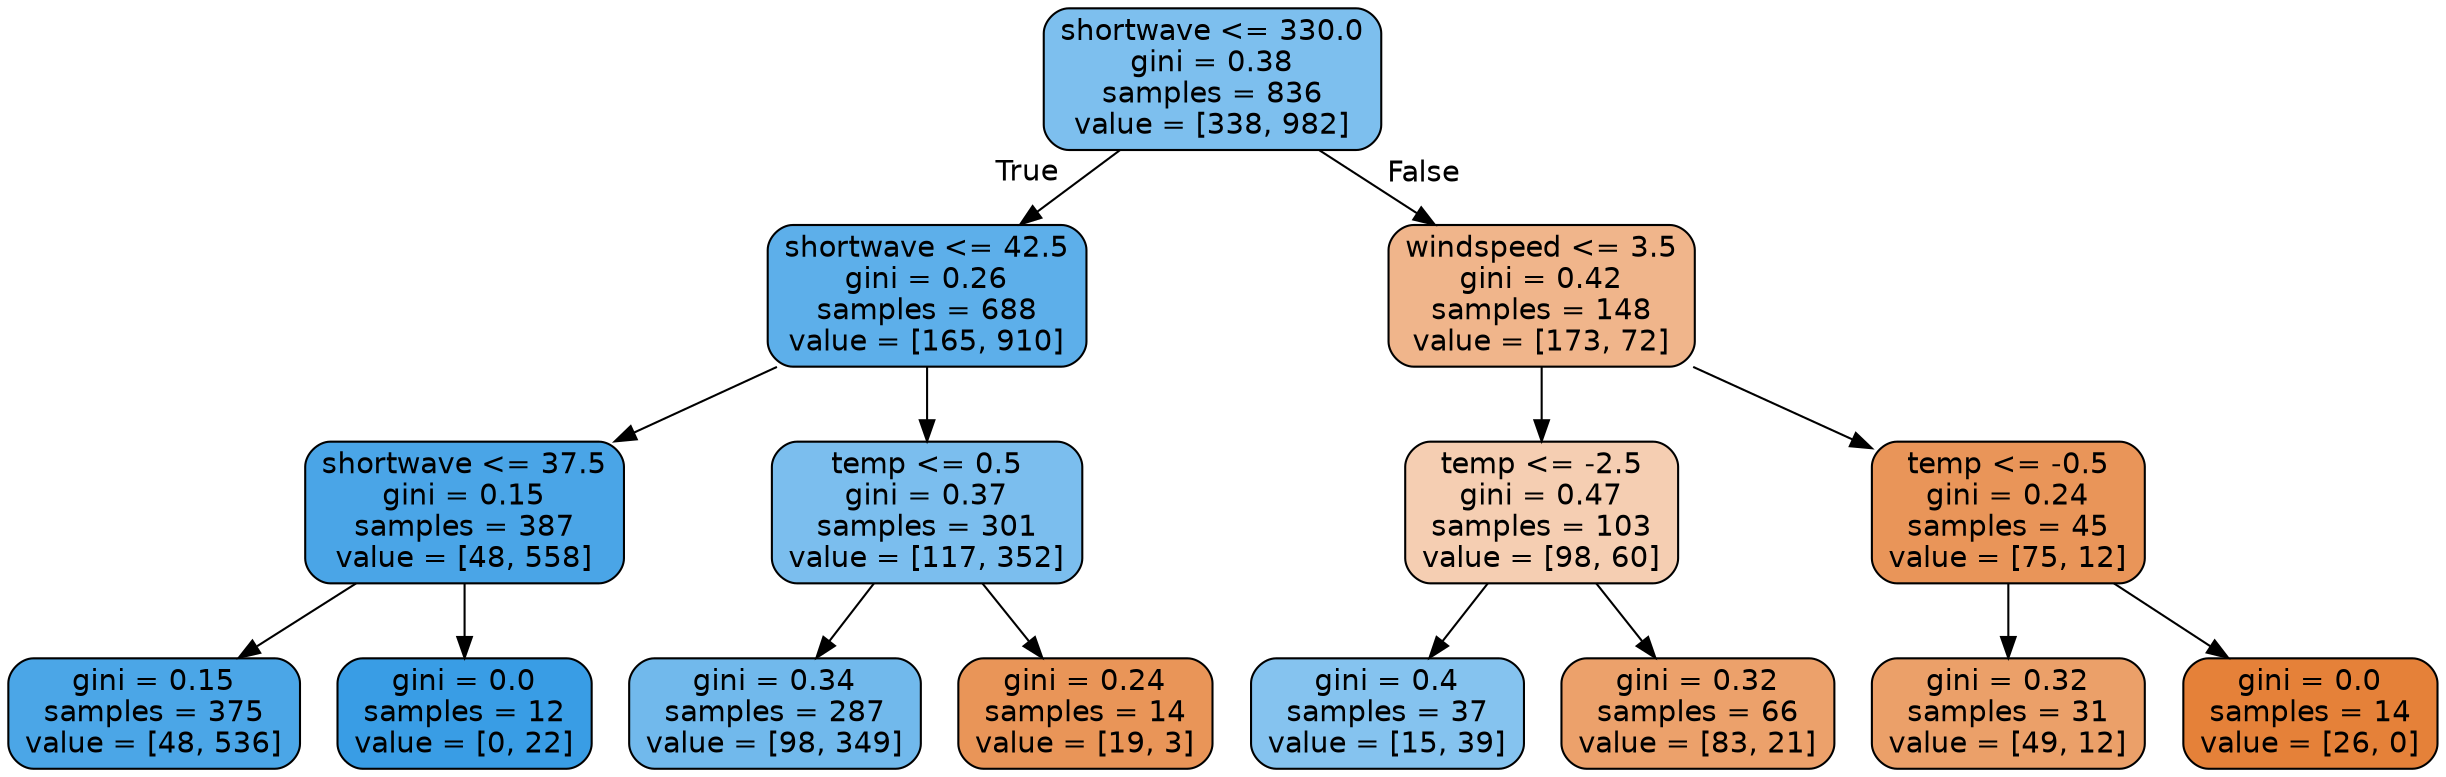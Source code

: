 digraph Tree {
node [shape=box, style="filled, rounded", color="black", fontname="helvetica"] ;
edge [fontname="helvetica"] ;
0 [label="shortwave <= 330.0\ngini = 0.38\nsamples = 836\nvalue = [338, 982]", fillcolor="#7dbfee"] ;
1 [label="shortwave <= 42.5\ngini = 0.26\nsamples = 688\nvalue = [165, 910]", fillcolor="#5dafea"] ;
0 -> 1 [labeldistance=2.5, labelangle=45, headlabel="True"] ;
2 [label="shortwave <= 37.5\ngini = 0.15\nsamples = 387\nvalue = [48, 558]", fillcolor="#4aa5e7"] ;
1 -> 2 ;
3 [label="gini = 0.15\nsamples = 375\nvalue = [48, 536]", fillcolor="#4ba6e7"] ;
2 -> 3 ;
4 [label="gini = 0.0\nsamples = 12\nvalue = [0, 22]", fillcolor="#399de5"] ;
2 -> 4 ;
5 [label="temp <= 0.5\ngini = 0.37\nsamples = 301\nvalue = [117, 352]", fillcolor="#7bbeee"] ;
1 -> 5 ;
6 [label="gini = 0.34\nsamples = 287\nvalue = [98, 349]", fillcolor="#71b9ec"] ;
5 -> 6 ;
7 [label="gini = 0.24\nsamples = 14\nvalue = [19, 3]", fillcolor="#e99558"] ;
5 -> 7 ;
8 [label="windspeed <= 3.5\ngini = 0.42\nsamples = 148\nvalue = [173, 72]", fillcolor="#f0b58b"] ;
0 -> 8 [labeldistance=2.5, labelangle=-45, headlabel="False"] ;
9 [label="temp <= -2.5\ngini = 0.47\nsamples = 103\nvalue = [98, 60]", fillcolor="#f5ceb2"] ;
8 -> 9 ;
10 [label="gini = 0.4\nsamples = 37\nvalue = [15, 39]", fillcolor="#85c3ef"] ;
9 -> 10 ;
11 [label="gini = 0.32\nsamples = 66\nvalue = [83, 21]", fillcolor="#eca16b"] ;
9 -> 11 ;
12 [label="temp <= -0.5\ngini = 0.24\nsamples = 45\nvalue = [75, 12]", fillcolor="#e99559"] ;
8 -> 12 ;
13 [label="gini = 0.32\nsamples = 31\nvalue = [49, 12]", fillcolor="#eba069"] ;
12 -> 13 ;
14 [label="gini = 0.0\nsamples = 14\nvalue = [26, 0]", fillcolor="#e58139"] ;
12 -> 14 ;
}